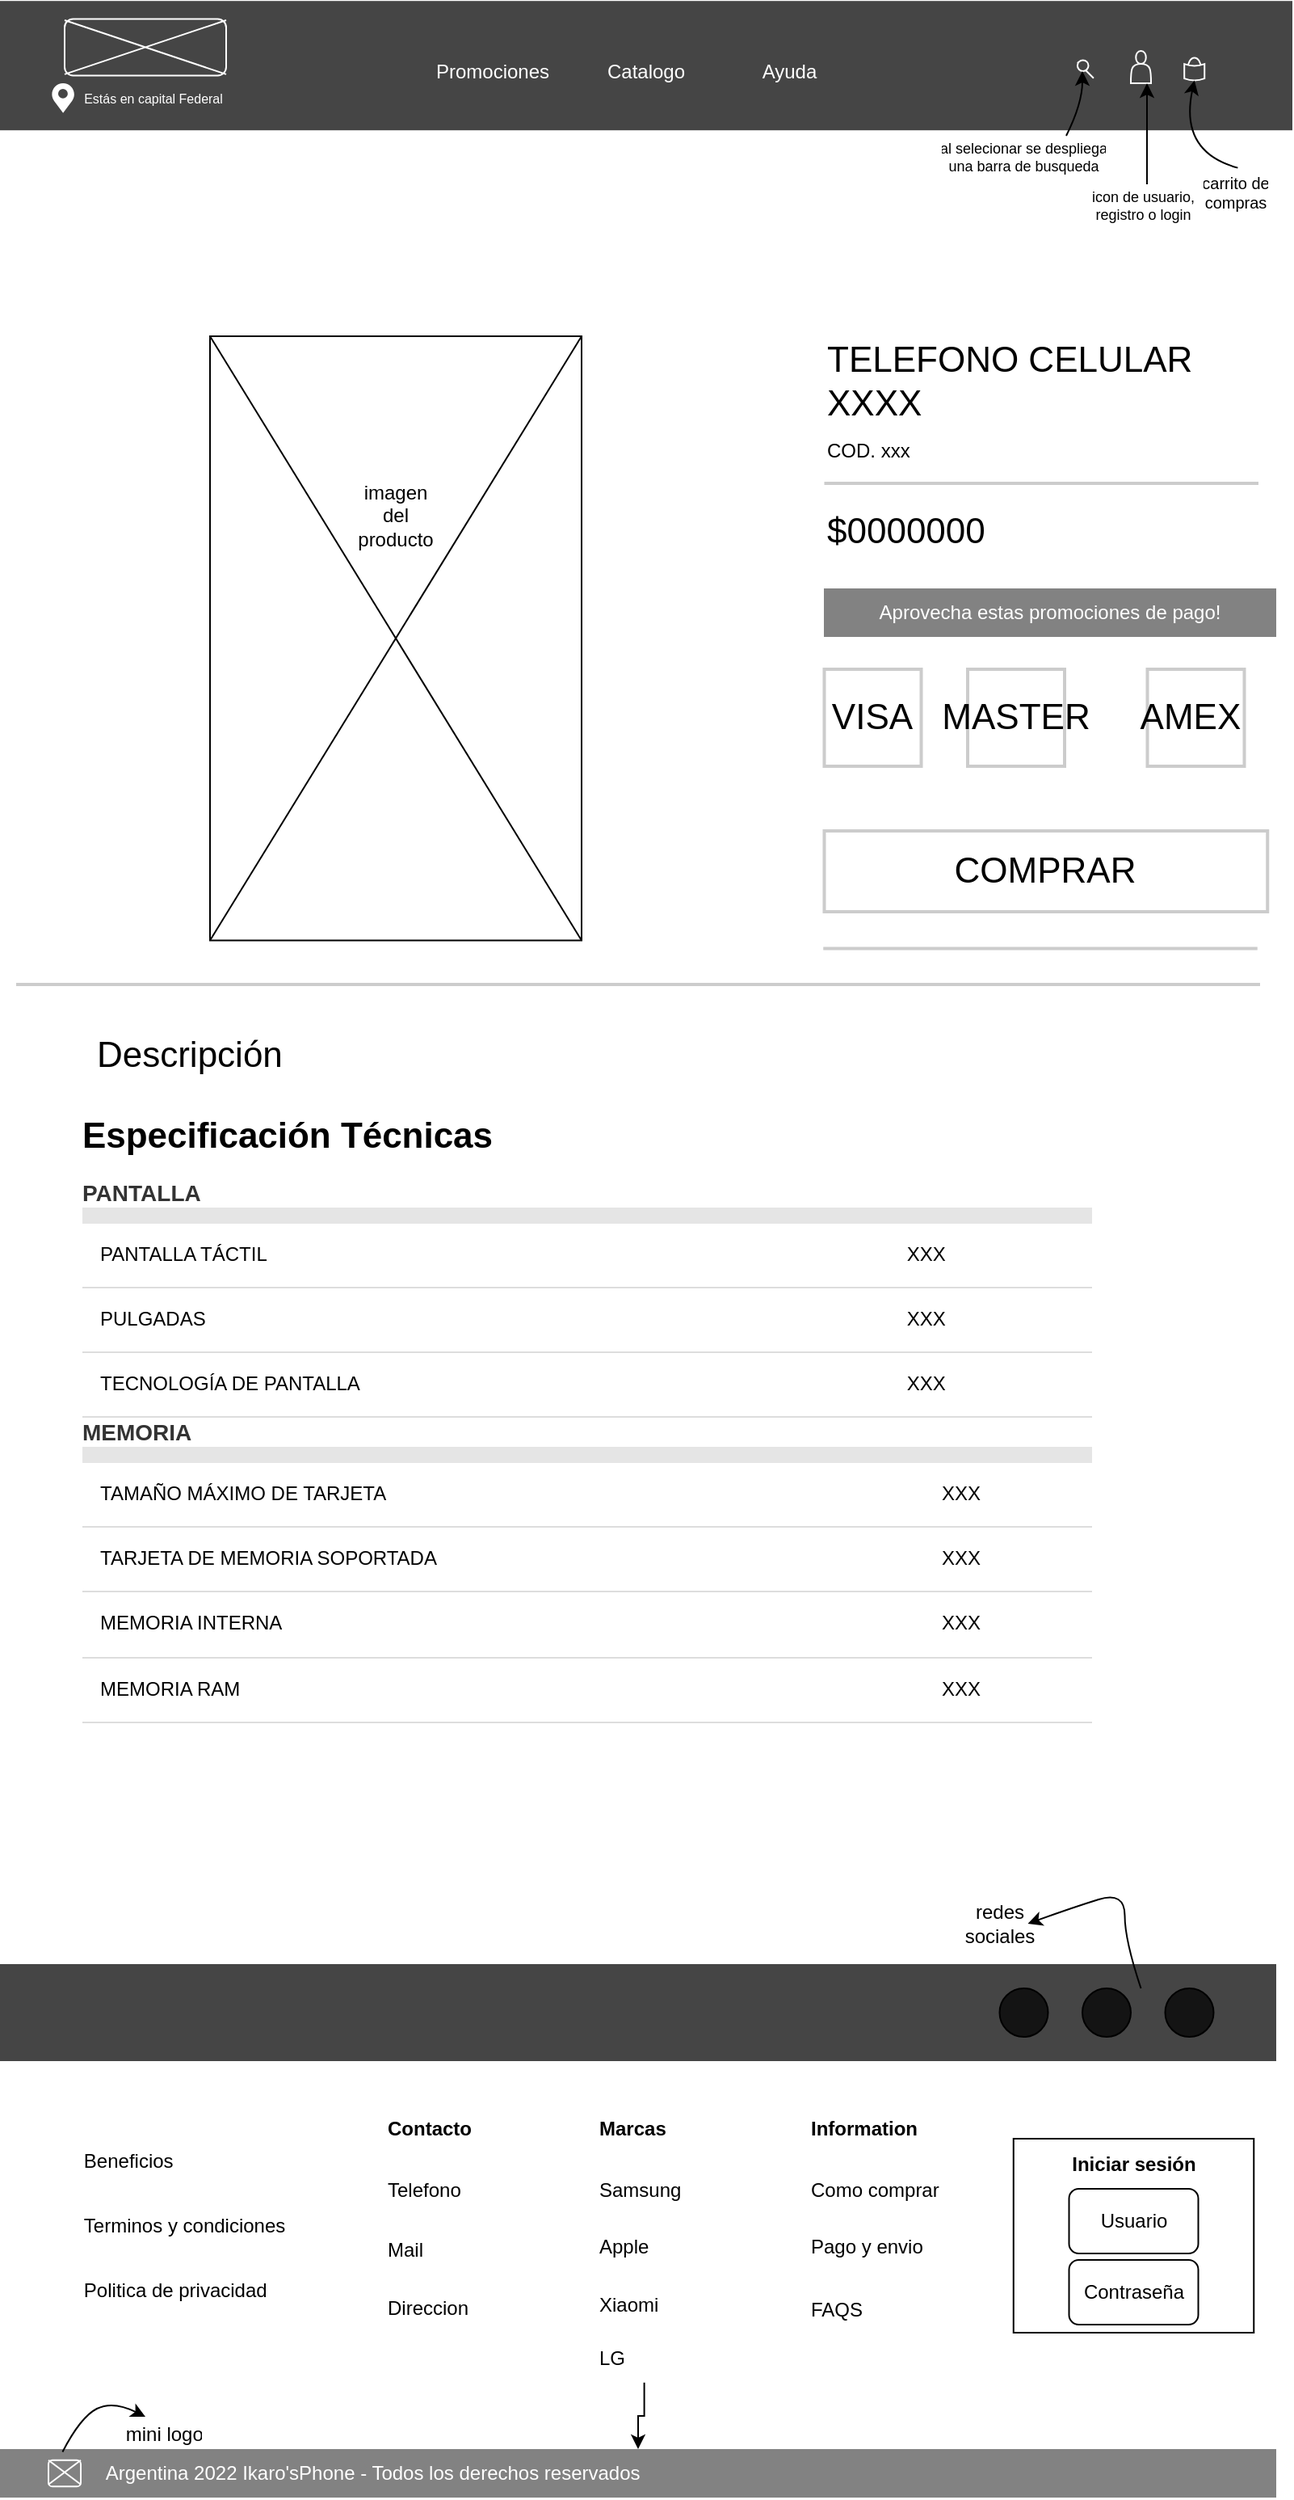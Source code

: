 <mxfile version="17.4.5" type="google"><diagram id="zlF_9DPzsrPi0ESCK15c" name="Page-1"><mxGraphModel grid="1" page="1" gridSize="10" guides="1" tooltips="1" connect="1" arrows="1" fold="1" pageScale="1" pageWidth="850" pageHeight="1100" math="0" shadow="0"><root><mxCell id="0"/><mxCell id="1" parent="0"/><mxCell id="Hqy3nwDINchZVkS5e7AL-2" value="" style="rounded=0;whiteSpace=wrap;html=1;fillColor=#454545;strokeColor=none;" vertex="1" parent="1"><mxGeometry y="26.6" width="800" height="80" as="geometry"/></mxCell><mxCell id="Hqy3nwDINchZVkS5e7AL-3" value="" style="rounded=1;whiteSpace=wrap;html=1;strokeColor=#FFFFFF;fillColor=#454545;gradientColor=none;strokeWidth=1;" vertex="1" parent="1"><mxGeometry x="40" y="37.74" width="100" height="35" as="geometry"/></mxCell><mxCell id="Hqy3nwDINchZVkS5e7AL-4" value="" style="verticalLabelPosition=bottom;verticalAlign=top;html=1;shape=mxgraph.basic.drop;labelBackgroundColor=none;labelBorderColor=none;fontSize=9;fontColor=default;rotation=-180;strokeColor=none;" vertex="1" parent="1"><mxGeometry x="32.18" y="77.5" width="13.75" height="18.41" as="geometry"/></mxCell><mxCell id="Hqy3nwDINchZVkS5e7AL-5" value="" style="shape=umlDestroy;whiteSpace=wrap;html=1;strokeWidth=1;labelBackgroundColor=none;labelBorderColor=none;fontSize=33;fontColor=#FFFFFF;fillColor=none;gradientColor=none;strokeColor=#FFFFFF;perimeterSpacing=0;" vertex="1" parent="1"><mxGeometry x="40" y="38.52" width="100" height="33.43" as="geometry"/></mxCell><mxCell id="Hqy3nwDINchZVkS5e7AL-6" value="" style="endArrow=none;html=1;rounded=0;fontSize=23;fontColor=#000000;strokeColor=#FFFFFF;" edge="1" parent="1"><mxGeometry width="50" height="50" relative="1" as="geometry"><mxPoint x="666.96" y="64.37" as="sourcePoint"/><mxPoint x="666.96" y="64.37" as="targetPoint"/><Array as="points"><mxPoint x="676.96" y="74.37"/></Array></mxGeometry></mxCell><mxCell id="Hqy3nwDINchZVkS5e7AL-7" value="" style="ellipse;whiteSpace=wrap;html=1;aspect=fixed;fontSize=23;fontColor=#000000;labelBackgroundColor=#707070;labelBorderColor=default;fillColor=#454545;strokeColor=#FFFFFF;" vertex="1" parent="1"><mxGeometry x="666.96" y="63.21" width="6.79" height="6.79" as="geometry"/></mxCell><mxCell id="Hqy3nwDINchZVkS5e7AL-8" value="Promociones" style="text;align=center;verticalAlign=middle;spacingLeft=4;spacingRight=4;overflow=hidden;points=[[0,0.5],[1,0.5]];portConstraint=eastwest;rotatable=0;labelBackgroundColor=none;labelBorderColor=none;fontSize=12;fillColor=none;strokeColor=none;fontColor=#FFFFFF;" vertex="1" parent="1"><mxGeometry x="260" y="55" width="90" height="28.75" as="geometry"/></mxCell><mxCell id="Hqy3nwDINchZVkS5e7AL-9" value="Catalogo" style="text;align=center;verticalAlign=middle;spacingLeft=4;spacingRight=4;overflow=hidden;points=[[0,0.5],[1,0.5]];portConstraint=eastwest;rotatable=0;labelBackgroundColor=none;labelBorderColor=none;fontSize=12;fillColor=none;strokeColor=none;fontColor=#FFFFFF;" vertex="1" parent="1"><mxGeometry x="368.75" y="55" width="62.5" height="28.75" as="geometry"/></mxCell><mxCell id="Hqy3nwDINchZVkS5e7AL-10" value="Ayuda" style="text;align=center;verticalAlign=middle;spacingLeft=4;spacingRight=4;overflow=hidden;points=[[0,0.5],[1,0.5]];portConstraint=eastwest;rotatable=0;labelBackgroundColor=none;labelBorderColor=none;fontSize=12;fillColor=none;strokeColor=none;fontColor=#FFFFFF;" vertex="1" parent="1"><mxGeometry x="457.5" y="55.0" width="62.5" height="28.75" as="geometry"/></mxCell><mxCell id="Hqy3nwDINchZVkS5e7AL-11" value="" style="shape=actor;whiteSpace=wrap;html=1;labelBackgroundColor=none;labelBorderColor=none;fontSize=13;fontColor=#FFFFFF;strokeColor=#FFFFFF;strokeWidth=1;fillColor=#454545;" vertex="1" parent="1"><mxGeometry x="700" y="57.5" width="12.5" height="20" as="geometry"/></mxCell><mxCell id="Hqy3nwDINchZVkS5e7AL-12" value="" style="ellipse;whiteSpace=wrap;html=1;labelBackgroundColor=#828282;fontColor=#FFFFFF;strokeColor=#FFFFFF;strokeWidth=1;fillColor=#454545;rotation=-90;" vertex="1" parent="1"><mxGeometry x="732.56" y="64.38" width="13.61" height="8.36" as="geometry"/></mxCell><mxCell id="Hqy3nwDINchZVkS5e7AL-13" value="" style="shape=dataStorage;whiteSpace=wrap;html=1;fixedSize=1;labelBackgroundColor=#828282;fontColor=#FFFFFF;strokeColor=#FFFFFF;strokeWidth=1;fillColor=#454545;rotation=-90;size=1.13;" vertex="1" parent="1"><mxGeometry x="734.3" y="64.38" width="10.12" height="12.51" as="geometry"/></mxCell><mxCell id="Hqy3nwDINchZVkS5e7AL-14" value="" style="curved=1;endArrow=classic;html=1;rounded=0;fontColor=#FFFFFF;entryX=0;entryY=0.5;entryDx=0;entryDy=0;exitX=0.524;exitY=-0.006;exitDx=0;exitDy=0;exitPerimeter=0;" edge="1" parent="1" source="Hqy3nwDINchZVkS5e7AL-15" target="Hqy3nwDINchZVkS5e7AL-13"><mxGeometry width="50" height="50" relative="1" as="geometry"><mxPoint x="700" y="140" as="sourcePoint"/><mxPoint x="730" y="110" as="targetPoint"/><Array as="points"><mxPoint x="730" y="120"/></Array></mxGeometry></mxCell><mxCell id="Hqy3nwDINchZVkS5e7AL-15" value="carrito de&#10;compras" style="text;align=center;verticalAlign=middle;spacingLeft=4;spacingRight=4;overflow=hidden;points=[[0,0.5],[1,0.5]];portConstraint=eastwest;rotatable=0;labelBackgroundColor=none;labelBorderColor=none;fontSize=10;fillColor=none;strokeColor=none;fontColor=#000000;" vertex="1" parent="1"><mxGeometry x="740" y="130" width="50" height="30" as="geometry"/></mxCell><mxCell id="Hqy3nwDINchZVkS5e7AL-16" value="" style="curved=1;endArrow=classic;html=1;rounded=0;fontColor=#FFFFFF;" edge="1" parent="1" source="Hqy3nwDINchZVkS5e7AL-17"><mxGeometry width="50" height="50" relative="1" as="geometry"><mxPoint x="732.56" y="131.637" as="sourcePoint"/><mxPoint x="670" y="70" as="targetPoint"/><Array as="points"><mxPoint x="660" y="110"/><mxPoint x="670" y="90"/></Array></mxGeometry></mxCell><mxCell id="Hqy3nwDINchZVkS5e7AL-17" value="al selecionar se despliega &#10;una barra de busqueda" style="text;align=center;verticalAlign=middle;spacingLeft=4;spacingRight=4;overflow=hidden;points=[[0,0.5],[1,0.5]];portConstraint=eastwest;rotatable=0;labelBackgroundColor=none;labelBorderColor=none;fontSize=9;fillColor=none;strokeColor=none;fontColor=#000000;" vertex="1" parent="1"><mxGeometry x="578.13" y="110" width="111.25" height="26.25" as="geometry"/></mxCell><mxCell id="Hqy3nwDINchZVkS5e7AL-18" value="icon de usuario, &#10;registro o login" style="text;align=center;verticalAlign=middle;spacingLeft=4;spacingRight=4;overflow=hidden;points=[[0,0.5],[1,0.5]];portConstraint=eastwest;rotatable=0;labelBackgroundColor=none;labelBorderColor=none;fontSize=9;fillColor=none;strokeColor=none;fontColor=#000000;" vertex="1" parent="1"><mxGeometry x="669.34" y="140" width="76.83" height="26.25" as="geometry"/></mxCell><mxCell id="Hqy3nwDINchZVkS5e7AL-19" value="" style="curved=1;endArrow=classic;html=1;rounded=0;fontColor=#FFFFFF;" edge="1" parent="1"><mxGeometry width="50" height="50" relative="1" as="geometry"><mxPoint x="710" y="140" as="sourcePoint"/><mxPoint x="710" y="77.5" as="targetPoint"/><Array as="points"><mxPoint x="710" y="130"/><mxPoint x="710" y="97.5"/></Array></mxGeometry></mxCell><mxCell id="Hqy3nwDINchZVkS5e7AL-20" value="Estás en capital Federal" style="text;strokeColor=none;fillColor=none;spacingLeft=4;spacingRight=4;overflow=hidden;rotatable=0;points=[[0,0.5],[1,0.5]];portConstraint=eastwest;fontSize=8;labelBackgroundColor=none;fontColor=#FFFFFF;" vertex="1" parent="1"><mxGeometry x="46.09" y="75.91" width="109.69" height="20" as="geometry"/></mxCell><mxCell id="Hqy3nwDINchZVkS5e7AL-21" value="" style="ellipse;whiteSpace=wrap;html=1;aspect=fixed;labelBackgroundColor=none;fontSize=17;fontColor=#454545;strokeColor=none;strokeWidth=1;fillColor=#454545;gradientColor=none;resizeWidth=1;sketch=0;verticalAlign=top;" vertex="1" parent="1"><mxGeometry x="36" y="81" width="5.93" height="5.93" as="geometry"/></mxCell><mxCell id="Hqy3nwDINchZVkS5e7AL-22" value="" style="rounded=0;whiteSpace=wrap;html=1;strokeWidth=1;fillColor=#454545;strokeColor=none;" vertex="1" parent="1"><mxGeometry y="1241" width="790" height="60" as="geometry"/></mxCell><mxCell id="Hqy3nwDINchZVkS5e7AL-23" value="Beneficios" style="text;strokeColor=none;fillColor=none;spacingLeft=4;spacingRight=4;overflow=hidden;rotatable=0;points=[[0,0.5],[1,0.5]];portConstraint=eastwest;fontSize=12;" vertex="1" parent="1"><mxGeometry x="45.93" y="1349" width="77.5" height="30" as="geometry"/></mxCell><mxCell id="Hqy3nwDINchZVkS5e7AL-24" value="Politica de privacidad" style="text;strokeColor=none;fillColor=none;spacingLeft=4;spacingRight=4;overflow=hidden;rotatable=0;points=[[0,0.5],[1,0.5]];portConstraint=eastwest;fontSize=12;" vertex="1" parent="1"><mxGeometry x="45.93" y="1429" width="127.5" height="30" as="geometry"/></mxCell><mxCell id="Hqy3nwDINchZVkS5e7AL-25" value="Terminos y condiciones" style="text;strokeColor=none;fillColor=none;spacingLeft=4;spacingRight=4;overflow=hidden;rotatable=0;points=[[0,0.5],[1,0.5]];portConstraint=eastwest;fontSize=12;" vertex="1" parent="1"><mxGeometry x="45.93" y="1389" width="137.5" height="30" as="geometry"/></mxCell><mxCell id="Hqy3nwDINchZVkS5e7AL-26" value="" style="ellipse;whiteSpace=wrap;html=1;strokeWidth=1;fillColor=#141414;" vertex="1" parent="1"><mxGeometry x="618.75" y="1256" width="30" height="30" as="geometry"/></mxCell><mxCell id="Hqy3nwDINchZVkS5e7AL-27" value="" style="ellipse;whiteSpace=wrap;html=1;strokeWidth=1;fillColor=#141414;" vertex="1" parent="1"><mxGeometry x="670" y="1256" width="30" height="30" as="geometry"/></mxCell><mxCell id="Hqy3nwDINchZVkS5e7AL-28" value="" style="ellipse;whiteSpace=wrap;html=1;strokeWidth=1;fillColor=#141414;" vertex="1" parent="1"><mxGeometry x="721.25" y="1256" width="30" height="30" as="geometry"/></mxCell><mxCell id="Hqy3nwDINchZVkS5e7AL-29" value="" style="curved=1;endArrow=classic;html=1;rounded=0;" edge="1" parent="1"><mxGeometry width="50" height="50" relative="1" as="geometry"><mxPoint x="706.25" y="1256" as="sourcePoint"/><mxPoint x="636.25" y="1216" as="targetPoint"/><Array as="points"><mxPoint x="696.25" y="1226"/><mxPoint x="696.25" y="1196"/><mxPoint x="663.92" y="1206"/></Array></mxGeometry></mxCell><mxCell id="Hqy3nwDINchZVkS5e7AL-30" value="&lt;font style=&quot;vertical-align: inherit&quot;&gt;&lt;font style=&quot;vertical-align: inherit&quot;&gt;redes sociales&lt;/font&gt;&lt;/font&gt;" style="text;html=1;strokeColor=none;fillColor=none;align=center;verticalAlign=middle;whiteSpace=wrap;rounded=0;" vertex="1" parent="1"><mxGeometry x="588.75" y="1201" width="60" height="30" as="geometry"/></mxCell><mxCell id="Hqy3nwDINchZVkS5e7AL-31" value="&lt;div&gt;&lt;span&gt;&amp;nbsp; &amp;nbsp; &amp;nbsp; &amp;nbsp; &amp;nbsp; &amp;nbsp; &amp;nbsp; &amp;nbsp; &amp;nbsp; &amp;nbsp;Argentina 2022 Ikaro'sPhone - Todos los derechos reservados&amp;nbsp; &amp;nbsp; &amp;nbsp; &amp;nbsp; &amp;nbsp; &amp;nbsp; &amp;nbsp;&lt;/span&gt;&lt;/div&gt;" style="text;html=1;strokeColor=none;fillColor=#828282;align=left;verticalAlign=middle;whiteSpace=wrap;rounded=0;fontColor=#FFFFFF;" vertex="1" parent="1"><mxGeometry y="1541" width="790" height="30" as="geometry"/></mxCell><mxCell id="Hqy3nwDINchZVkS5e7AL-32" value="" style="rounded=1;whiteSpace=wrap;html=1;labelBackgroundColor=#454545;fillColor=#828282;strokeColor=#FFFFFF;" vertex="1" parent="1"><mxGeometry x="30" y="1547.88" width="20" height="16.25" as="geometry"/></mxCell><mxCell id="Hqy3nwDINchZVkS5e7AL-33" value="" style="shape=umlDestroy;whiteSpace=wrap;html=1;strokeWidth=1;strokeColor=#FFFFFF;" vertex="1" parent="1"><mxGeometry x="30" y="1547.88" width="20" height="15" as="geometry"/></mxCell><mxCell id="Hqy3nwDINchZVkS5e7AL-34" value="" style="curved=1;endArrow=classic;html=1;rounded=0;exitX=0.049;exitY=0.057;exitDx=0;exitDy=0;exitPerimeter=0;" edge="1" parent="1" source="Hqy3nwDINchZVkS5e7AL-31"><mxGeometry width="50" height="50" relative="1" as="geometry"><mxPoint x="110" y="1531" as="sourcePoint"/><mxPoint x="90" y="1521" as="targetPoint"/><Array as="points"><mxPoint x="50" y="1521"/><mxPoint x="70" y="1511"/></Array></mxGeometry></mxCell><mxCell id="Hqy3nwDINchZVkS5e7AL-35" value="mini logo" style="text;strokeColor=none;fillColor=none;spacingLeft=4;spacingRight=4;overflow=hidden;rotatable=0;points=[[0,0.5],[1,0.5]];portConstraint=eastwest;fontSize=12;" vertex="1" parent="1"><mxGeometry x="71.88" y="1517.88" width="58.12" height="23.12" as="geometry"/></mxCell><mxCell id="Hqy3nwDINchZVkS5e7AL-36" value="Telefono" style="text;html=1;strokeColor=none;fillColor=none;align=left;verticalAlign=middle;whiteSpace=wrap;rounded=0;" vertex="1" parent="1"><mxGeometry x="238" y="1362.5" width="60" height="37" as="geometry"/></mxCell><mxCell id="Hqy3nwDINchZVkS5e7AL-37" value="Mail" style="text;html=1;strokeColor=none;fillColor=none;align=left;verticalAlign=middle;whiteSpace=wrap;rounded=0;" vertex="1" parent="1"><mxGeometry x="238" y="1403" width="60" height="30" as="geometry"/></mxCell><mxCell id="Hqy3nwDINchZVkS5e7AL-38" value="" style="rounded=0;whiteSpace=wrap;html=1;" vertex="1" parent="1"><mxGeometry x="627.38" y="1349" width="148.75" height="120" as="geometry"/></mxCell><mxCell id="Hqy3nwDINchZVkS5e7AL-39" value="Usuario" style="rounded=1;whiteSpace=wrap;html=1;" vertex="1" parent="1"><mxGeometry x="661.75" y="1380" width="80" height="40" as="geometry"/></mxCell><mxCell id="Hqy3nwDINchZVkS5e7AL-40" value="Contraseña" style="rounded=1;whiteSpace=wrap;html=1;" vertex="1" parent="1"><mxGeometry x="661.75" y="1424" width="80" height="40" as="geometry"/></mxCell><mxCell id="Hqy3nwDINchZVkS5e7AL-41" value="Direccion&amp;nbsp;" style="text;html=1;strokeColor=none;fillColor=none;align=left;verticalAlign=middle;whiteSpace=wrap;rounded=0;" vertex="1" parent="1"><mxGeometry x="238" y="1439" width="60" height="30" as="geometry"/></mxCell><mxCell id="Hqy3nwDINchZVkS5e7AL-42" value="&lt;b&gt;Marcas&lt;/b&gt;" style="text;html=1;strokeColor=none;fillColor=none;align=left;verticalAlign=middle;whiteSpace=wrap;rounded=0;" vertex="1" parent="1"><mxGeometry x="368.75" y="1328" width="60" height="30" as="geometry"/></mxCell><mxCell id="Hqy3nwDINchZVkS5e7AL-43" value="Samsung" style="text;html=1;strokeColor=none;fillColor=none;align=left;verticalAlign=middle;whiteSpace=wrap;rounded=0;" vertex="1" parent="1"><mxGeometry x="368.75" y="1366" width="60" height="30" as="geometry"/></mxCell><mxCell id="Hqy3nwDINchZVkS5e7AL-44" value="Apple" style="text;html=1;strokeColor=none;fillColor=none;align=left;verticalAlign=middle;whiteSpace=wrap;rounded=0;" vertex="1" parent="1"><mxGeometry x="368.75" y="1401" width="60" height="30" as="geometry"/></mxCell><mxCell id="Hqy3nwDINchZVkS5e7AL-45" value="Xiaomi" style="text;html=1;strokeColor=none;fillColor=none;align=left;verticalAlign=middle;whiteSpace=wrap;rounded=0;" vertex="1" parent="1"><mxGeometry x="368.75" y="1437" width="60" height="30" as="geometry"/></mxCell><mxCell id="Hqy3nwDINchZVkS5e7AL-46" value="" style="edgeStyle=orthogonalEdgeStyle;rounded=0;orthogonalLoop=1;jettySize=auto;html=1;" edge="1" parent="1" source="Hqy3nwDINchZVkS5e7AL-47" target="Hqy3nwDINchZVkS5e7AL-31"><mxGeometry relative="1" as="geometry"/></mxCell><mxCell id="Hqy3nwDINchZVkS5e7AL-47" value="LG" style="text;html=1;strokeColor=none;fillColor=none;align=left;verticalAlign=middle;whiteSpace=wrap;rounded=0;" vertex="1" parent="1"><mxGeometry x="368.75" y="1469.88" width="60" height="30" as="geometry"/></mxCell><mxCell id="Hqy3nwDINchZVkS5e7AL-48" value="&lt;b&gt;Information&lt;/b&gt;" style="text;html=1;strokeColor=none;fillColor=none;align=left;verticalAlign=middle;whiteSpace=wrap;rounded=0;" vertex="1" parent="1"><mxGeometry x="500" y="1328" width="60" height="30" as="geometry"/></mxCell><mxCell id="Hqy3nwDINchZVkS5e7AL-49" value="Como comprar" style="text;html=1;strokeColor=none;fillColor=none;align=left;verticalAlign=middle;whiteSpace=wrap;rounded=0;" vertex="1" parent="1"><mxGeometry x="500" y="1366" width="90" height="30" as="geometry"/></mxCell><mxCell id="Hqy3nwDINchZVkS5e7AL-50" value="Pago y envio" style="text;html=1;strokeColor=none;fillColor=none;align=left;verticalAlign=middle;whiteSpace=wrap;rounded=0;" vertex="1" parent="1"><mxGeometry x="500" y="1401" width="80" height="30" as="geometry"/></mxCell><mxCell id="Hqy3nwDINchZVkS5e7AL-51" value="FAQS" style="text;html=1;strokeColor=none;fillColor=none;align=left;verticalAlign=middle;whiteSpace=wrap;rounded=0;" vertex="1" parent="1"><mxGeometry x="500" y="1439.88" width="50" height="30" as="geometry"/></mxCell><mxCell id="Hqy3nwDINchZVkS5e7AL-52" value="&lt;b&gt;Contacto&lt;/b&gt;" style="text;html=1;strokeColor=none;fillColor=none;align=left;verticalAlign=middle;whiteSpace=wrap;rounded=0;" vertex="1" parent="1"><mxGeometry x="238" y="1328" width="60" height="30" as="geometry"/></mxCell><mxCell id="Hqy3nwDINchZVkS5e7AL-53" value="Iniciar sesión" style="text;html=1;strokeColor=none;fillColor=none;align=center;verticalAlign=middle;whiteSpace=wrap;rounded=0;fontStyle=1" vertex="1" parent="1"><mxGeometry x="661.76" y="1350" width="80" height="30" as="geometry"/></mxCell><mxCell id="Hqy3nwDINchZVkS5e7AL-54" value="" style="rounded=0;whiteSpace=wrap;html=1;" vertex="1" parent="1"><mxGeometry x="130" y="234" width="230" height="373.75" as="geometry"/></mxCell><mxCell id="Hqy3nwDINchZVkS5e7AL-55" value="" style="endArrow=none;html=1;rounded=0;entryX=1;entryY=0;entryDx=0;entryDy=0;exitX=0;exitY=1;exitDx=0;exitDy=0;" edge="1" parent="1" source="Hqy3nwDINchZVkS5e7AL-54" target="Hqy3nwDINchZVkS5e7AL-54"><mxGeometry width="50" height="50" relative="1" as="geometry"><mxPoint x="220" y="458" as="sourcePoint"/><mxPoint x="270" y="408" as="targetPoint"/></mxGeometry></mxCell><mxCell id="Hqy3nwDINchZVkS5e7AL-56" value="" style="endArrow=none;html=1;rounded=0;entryX=1;entryY=1;entryDx=0;entryDy=0;exitX=0;exitY=0;exitDx=0;exitDy=0;" edge="1" parent="1" source="Hqy3nwDINchZVkS5e7AL-54" target="Hqy3nwDINchZVkS5e7AL-54"><mxGeometry width="50" height="50" relative="1" as="geometry"><mxPoint x="400" y="468" as="sourcePoint"/><mxPoint x="430" y="598" as="targetPoint"/></mxGeometry></mxCell><mxCell id="Hqy3nwDINchZVkS5e7AL-58" value="TELEFONO CELULAR XXXX" style="text;html=1;strokeColor=none;fillColor=none;align=left;verticalAlign=middle;whiteSpace=wrap;rounded=0;fontSize=22;" vertex="1" parent="1"><mxGeometry x="510.25" y="234" width="248.06" height="56" as="geometry"/></mxCell><mxCell id="Hqy3nwDINchZVkS5e7AL-59" value="COD. xxx" style="text;html=1;strokeColor=none;fillColor=none;align=left;verticalAlign=middle;whiteSpace=wrap;rounded=0;fontSize=12;" vertex="1" parent="1"><mxGeometry x="510" y="290" width="60" height="30" as="geometry"/></mxCell><mxCell id="Hqy3nwDINchZVkS5e7AL-60" value="" style="line;strokeWidth=2;html=1;fontSize=12;shadow=0;gradientColor=none;strokeColor=#CCCCCC;" vertex="1" parent="1"><mxGeometry x="510.25" y="320" width="268.75" height="10" as="geometry"/></mxCell><mxCell id="Hqy3nwDINchZVkS5e7AL-61" value="&lt;font style=&quot;font-size: 22px&quot;&gt;$0000000&lt;/font&gt;" style="text;html=1;strokeColor=none;fillColor=none;align=left;verticalAlign=middle;whiteSpace=wrap;rounded=0;shadow=0;fontSize=12;" vertex="1" parent="1"><mxGeometry x="510.25" y="340" width="150" height="30" as="geometry"/></mxCell><mxCell id="Hqy3nwDINchZVkS5e7AL-66" value="Aprovecha estas promociones de pago!" style="text;html=1;strokeColor=none;fillColor=#828282;align=center;verticalAlign=middle;whiteSpace=wrap;rounded=0;fontColor=#FFFFFF;" vertex="1" parent="1"><mxGeometry x="510" y="390" width="280" height="30" as="geometry"/></mxCell><mxCell id="Hqy3nwDINchZVkS5e7AL-67" value="VISA" style="whiteSpace=wrap;html=1;aspect=fixed;shadow=0;fontSize=22;strokeColor=#CCCCCC;strokeWidth=2;gradientColor=none;" vertex="1" parent="1"><mxGeometry x="510.25" y="440" width="60" height="60" as="geometry"/></mxCell><mxCell id="Hqy3nwDINchZVkS5e7AL-68" value="MASTER" style="whiteSpace=wrap;html=1;aspect=fixed;shadow=0;fontSize=22;strokeColor=#CCCCCC;strokeWidth=2;gradientColor=none;" vertex="1" parent="1"><mxGeometry x="599" y="440" width="60" height="60" as="geometry"/></mxCell><mxCell id="Hqy3nwDINchZVkS5e7AL-69" value="AMEX&amp;nbsp;" style="whiteSpace=wrap;html=1;aspect=fixed;shadow=0;fontSize=22;strokeColor=#CCCCCC;strokeWidth=2;gradientColor=none;" vertex="1" parent="1"><mxGeometry x="710.25" y="440" width="60" height="60" as="geometry"/></mxCell><mxCell id="Hqy3nwDINchZVkS5e7AL-70" value="COMPRAR" style="rounded=0;whiteSpace=wrap;html=1;shadow=0;fontSize=22;strokeColor=#CCCCCC;strokeWidth=2;gradientColor=none;" vertex="1" parent="1"><mxGeometry x="510.25" y="540" width="274.37" height="50" as="geometry"/></mxCell><mxCell id="Hqy3nwDINchZVkS5e7AL-71" value="" style="line;strokeWidth=2;html=1;fontSize=12;shadow=0;gradientColor=none;strokeColor=#CCCCCC;" vertex="1" parent="1"><mxGeometry x="509.62" y="607.75" width="268.75" height="10" as="geometry"/></mxCell><mxCell id="Hqy3nwDINchZVkS5e7AL-72" value="" style="line;strokeWidth=2;html=1;fontSize=12;shadow=0;gradientColor=none;strokeColor=#CCCCCC;" vertex="1" parent="1"><mxGeometry x="10" y="630" width="770" height="10" as="geometry"/></mxCell><mxCell id="Hqy3nwDINchZVkS5e7AL-73" value="Descripción&amp;nbsp;" style="text;html=1;align=center;verticalAlign=middle;resizable=0;points=[];autosize=1;strokeColor=none;fillColor=none;fontSize=22;" vertex="1" parent="1"><mxGeometry x="50" y="664" width="140" height="30" as="geometry"/></mxCell><mxCell id="Hqy3nwDINchZVkS5e7AL-77" value="&lt;div class=&quot;col-md-12 col-lg-12&quot; style=&quot;font-style: normal ; font-weight: normal ; letter-spacing: normal ; text-indent: 0px ; text-transform: none ; word-spacing: 0px ; text-decoration: none ; box-sizing: border-box ; padding: 0px 15px ; margin: 0px ; position: relative ; min-height: 1px ; float: left ; width: 655px ; color: rgb(51 , 51 , 51) ; font-family: &amp;#34;poppins&amp;#34; , sans-serif ; font-size: 14px&quot;&gt;&lt;h2 class=&quot;subtitle-pdp&quot; style=&quot;box-sizing: border-box ; font-family: &amp;#34;poppins&amp;#34; , sans-serif ; font-weight: 600 ; line-height: 1.1 ; color: rgb(0 , 0 , 0) ; margin: 0px ; font-size: 1.57em ; padding: 0px 0px 0.68em&quot;&gt;Especificación Técnicas&lt;/h2&gt;&lt;/div&gt;&lt;div class=&quot;col-md-12 col-lg-12&quot; style=&quot;font-style: normal ; font-weight: normal ; letter-spacing: normal ; text-indent: 0px ; text-transform: none ; word-spacing: 0px ; text-decoration: none ; box-sizing: border-box ; padding: 0px 15px ; margin: 0px ; position: relative ; min-height: 1px ; float: left ; width: 655px ; color: rgb(51 , 51 , 51) ; font-family: &amp;#34;poppins&amp;#34; , sans-serif ; font-size: 14px&quot;&gt;&lt;div class=&quot;tab-container contenedorTabEspecificacionesTecnicasDyH220719&quot; style=&quot;box-sizing: border-box ; padding: 0px ; margin: 0px&quot;&gt;&lt;div class=&quot;product-classifications&quot; style=&quot;box-sizing: border-box ; padding: 0px ; margin: 0px&quot;&gt;&lt;div class=&quot;headline&quot; style=&quot;box-sizing: border-box ; padding: 0px ; margin: 0px ; font-weight: bold ; font-size: 14px ; text-transform: uppercase&quot;&gt;PANTALLA&lt;/div&gt;&lt;table class=&quot;table&quot; style=&quot;box-sizing: border-box ; border-collapse: collapse ; border-spacing: 0px ; background-color: transparent ; width: 625px ; max-width: 100% ; margin-bottom: 1px ; font-size: 12px ; color: rgb(46 , 46 , 46) ; border-top-width: 10px ; border-top-style: solid ; border-top-color: rgb(229 , 229 , 229) ; text-transform: uppercase&quot;&gt;&lt;tbody style=&quot;box-sizing: border-box&quot;&gt;&lt;tr style=&quot;box-sizing: border-box&quot;&gt;&lt;td class=&quot;attrib&quot; style=&quot;box-sizing: border-box ; padding: 11px ; margin: 0px ; line-height: 1.429 ; text-align: left ; vertical-align: middle ; border-top-width: 1px ; border-top-style: solid ; border-top-color: rgb(221 , 221 , 221) ; color: rgb(0 , 0 , 0) ; font-size: 1em ; border-bottom-width: 1px ; border-bottom-style: solid ; border-bottom-color: rgb(221 , 221 , 221)&quot;&gt;PANTALLA TÁCTIL&lt;/td&gt;&lt;td style=&quot;box-sizing: border-box ; padding: 11px ; margin: 0px ; line-height: 1.429 ; text-align: left ; vertical-align: middle ; border-top-width: 1px ; border-top-style: solid ; border-top-color: rgb(221 , 221 , 221) ; color: rgb(0 , 0 , 0) ; font-size: 1em ; border-bottom-width: 1px ; border-bottom-style: solid ; border-bottom-color: rgb(221 , 221 , 221)&quot;&gt;XXX&lt;/td&gt;&lt;/tr&gt;&lt;tr style=&quot;box-sizing: border-box&quot;&gt;&lt;td class=&quot;attrib&quot; style=&quot;box-sizing: border-box ; padding: 11px ; margin: 0px ; line-height: 1.429 ; text-align: left ; vertical-align: middle ; border-top-width: 1px ; border-top-style: solid ; border-top-color: rgb(221 , 221 , 221) ; color: rgb(0 , 0 , 0) ; font-size: 1em ; border-bottom-width: 1px ; border-bottom-style: solid ; border-bottom-color: rgb(221 , 221 , 221)&quot;&gt;PULGADAS&lt;/td&gt;&lt;td style=&quot;box-sizing: border-box ; padding: 11px ; margin: 0px ; line-height: 1.429 ; text-align: left ; vertical-align: middle ; border-top-width: 1px ; border-top-style: solid ; border-top-color: rgb(221 , 221 , 221) ; color: rgb(0 , 0 , 0) ; font-size: 1em ; border-bottom-width: 1px ; border-bottom-style: solid ; border-bottom-color: rgb(221 , 221 , 221)&quot;&gt;XXX&lt;/td&gt;&lt;/tr&gt;&lt;tr style=&quot;box-sizing: border-box&quot;&gt;&lt;td class=&quot;attrib&quot; style=&quot;box-sizing: border-box ; padding: 11px ; margin: 0px ; line-height: 1.429 ; text-align: left ; vertical-align: middle ; border-top-width: 1px ; border-top-style: solid ; border-top-color: rgb(221 , 221 , 221) ; color: rgb(0 , 0 , 0) ; font-size: 1em ; border-bottom-width: 1px ; border-bottom-style: solid ; border-bottom-color: rgb(221 , 221 , 221)&quot;&gt;TECNOLOGÍA DE PANTALLA&lt;/td&gt;&lt;td style=&quot;box-sizing: border-box ; padding: 11px ; margin: 0px ; line-height: 1.429 ; text-align: left ; vertical-align: middle ; border-top: 1px solid rgb(221 , 221 , 221) ; border-bottom: 1px solid rgb(221 , 221 , 221) ; font-size: 1em ; color: rgb(0 , 0 , 0)&quot;&gt;XXX&lt;/td&gt;&lt;/tr&gt;&lt;/tbody&gt;&lt;/table&gt;&lt;div class=&quot;headline&quot; style=&quot;box-sizing: border-box ; padding: 0px ; margin: 0px ; font-weight: bold ; font-size: 14px ; text-transform: uppercase&quot;&gt;MEMORIA&lt;/div&gt;&lt;table class=&quot;table&quot; style=&quot;box-sizing: border-box ; border-collapse: collapse ; border-spacing: 0px ; background-color: transparent ; width: 625px ; max-width: 100% ; margin-bottom: 1px ; font-size: 12px ; color: rgb(46 , 46 , 46) ; border-top-width: 10px ; border-top-style: solid ; border-top-color: rgb(229 , 229 , 229) ; text-transform: uppercase&quot;&gt;&lt;tbody style=&quot;box-sizing: border-box&quot;&gt;&lt;tr style=&quot;box-sizing: border-box&quot;&gt;&lt;td class=&quot;attrib&quot; style=&quot;box-sizing: border-box ; padding: 11px ; margin: 0px ; line-height: 1.429 ; text-align: left ; vertical-align: middle ; border-top-width: 1px ; border-top-style: solid ; border-top-color: rgb(221 , 221 , 221) ; color: rgb(0 , 0 , 0) ; font-size: 1em ; border-bottom-width: 1px ; border-bottom-style: solid ; border-bottom-color: rgb(221 , 221 , 221)&quot;&gt;TAMAÑO MÁXIMO DE TARJETA&lt;/td&gt;&lt;td style=&quot;box-sizing: border-box ; padding: 11px ; margin: 0px ; line-height: 1.429 ; text-align: left ; vertical-align: middle ; border-top-width: 1px ; border-top-style: solid ; border-top-color: rgb(221 , 221 , 221) ; color: rgb(0 , 0 , 0) ; font-size: 1em ; border-bottom-width: 1px ; border-bottom-style: solid ; border-bottom-color: rgb(221 , 221 , 221)&quot;&gt;XXX&lt;/td&gt;&lt;/tr&gt;&lt;tr style=&quot;box-sizing: border-box&quot;&gt;&lt;td class=&quot;attrib&quot; style=&quot;box-sizing: border-box ; padding: 11px ; margin: 0px ; line-height: 1.429 ; text-align: left ; vertical-align: middle ; border-top-width: 1px ; border-top-style: solid ; border-top-color: rgb(221 , 221 , 221) ; color: rgb(0 , 0 , 0) ; font-size: 1em ; border-bottom-width: 1px ; border-bottom-style: solid ; border-bottom-color: rgb(221 , 221 , 221)&quot;&gt;TARJETA DE MEMORIA SOPORTADA&lt;/td&gt;&lt;td style=&quot;box-sizing: border-box ; padding: 11px ; margin: 0px ; line-height: 1.429 ; text-align: left ; vertical-align: middle ; border-top-width: 1px ; border-top-style: solid ; border-top-color: rgb(221 , 221 , 221) ; color: rgb(0 , 0 , 0) ; font-size: 1em ; border-bottom-width: 1px ; border-bottom-style: solid ; border-bottom-color: rgb(221 , 221 , 221)&quot;&gt;XXX&lt;/td&gt;&lt;/tr&gt;&lt;tr style=&quot;box-sizing: border-box&quot;&gt;&lt;td class=&quot;attrib&quot; style=&quot;box-sizing: border-box ; padding: 11px ; margin: 0px ; line-height: 1.429 ; text-align: left ; vertical-align: middle ; border-top-width: 1px ; border-top-style: solid ; border-top-color: rgb(221 , 221 , 221) ; color: rgb(0 , 0 , 0) ; font-size: 1em ; border-bottom-width: 1px ; border-bottom-style: solid ; border-bottom-color: rgb(221 , 221 , 221)&quot;&gt;MEMORIA INTERNA&lt;/td&gt;&lt;td style=&quot;box-sizing: border-box ; padding: 11px ; margin: 0px ; line-height: 1.429 ; text-align: left ; vertical-align: middle ; border-top-width: 1px ; border-top-style: solid ; border-top-color: rgb(221 , 221 , 221) ; color: rgb(0 , 0 , 0) ; font-size: 1em ; border-bottom-width: 1px ; border-bottom-style: solid ; border-bottom-color: rgb(221 , 221 , 221)&quot;&gt;XXX&lt;/td&gt;&lt;/tr&gt;&lt;tr style=&quot;box-sizing: border-box&quot;&gt;&lt;td class=&quot;attrib&quot; style=&quot;box-sizing: border-box ; padding: 11px ; margin: 0px ; line-height: 1.429 ; text-align: left ; vertical-align: middle ; border-top-width: 1px ; border-top-style: solid ; border-top-color: rgb(221 , 221 , 221) ; color: rgb(0 , 0 , 0) ; font-size: 1em ; border-bottom-width: 1px ; border-bottom-style: solid ; border-bottom-color: rgb(221 , 221 , 221)&quot;&gt;MEMORIA RAM&lt;/td&gt;&lt;td style=&quot;box-sizing: border-box ; padding: 11px ; margin: 0px ; line-height: 1.429 ; text-align: left ; vertical-align: middle ; border-top-width: 1px ; border-top-style: solid ; border-top-color: rgb(221 , 221 , 221) ; color: rgb(0 , 0 , 0) ; font-size: 1em ; border-bottom-width: 1px ; border-bottom-style: solid ; border-bottom-color: rgb(221 , 221 , 221)&quot;&gt;XXX&lt;/td&gt;&lt;/tr&gt;&lt;/tbody&gt;&lt;/table&gt;&lt;/div&gt;&lt;/div&gt;&lt;/div&gt;" style="text;whiteSpace=wrap;html=1;fontSize=22;" vertex="1" parent="1"><mxGeometry x="34.3" y="710" width="700" height="460" as="geometry"/></mxCell><mxCell id="lOcQfv5BNnZyWzQ22fZy-2" value="imagen del producto" style="text;html=1;strokeColor=none;fillColor=none;align=center;verticalAlign=middle;whiteSpace=wrap;rounded=0;" vertex="1" parent="1"><mxGeometry x="215" y="330" width="60" height="30" as="geometry"/></mxCell></root></mxGraphModel></diagram></mxfile>